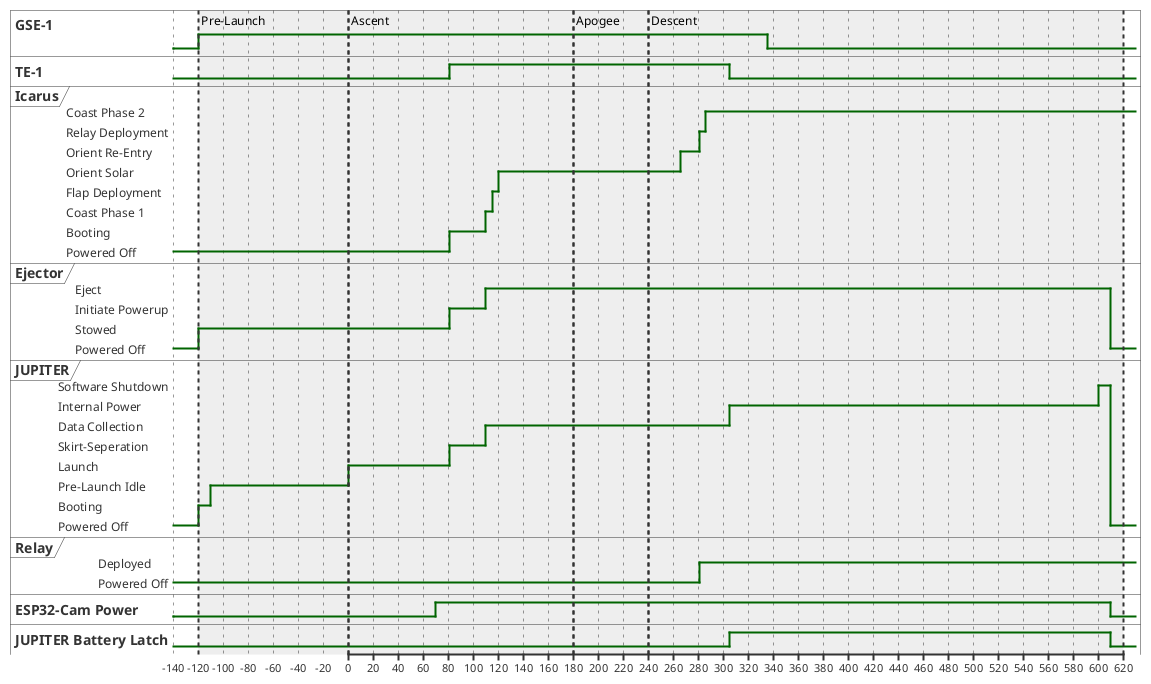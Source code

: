 @startuml ConOps

binary "GSE-1" as gse1
binary "TE-1" as te1

robust "Icarus" as icarus
robust "Ejector" as ejector
robust "JUPITER" as jupiter
robust "Relay" as relay

binary "ESP32-Cam Power" as esp32
binary "JUPITER Battery Latch" as latch

scale 20 as 25 pixels

@-140
gse1 is low
icarus is "Powered Off"
jupiter is "Powered Off"
ejector is "Powered Off"
relay is "Powered Off"
esp32 is low

@-120
gse1 is high
jupiter is "Booting"
ejector is "Stowed"

@-110
jupiter is "Pre-Launch Idle"

@0
jupiter is "Launch"

@70
esp32 is high

@81
te1 is high
jupiter is "Skirt-Seperation"
ejector is "Initiate Powerup"
icarus is "Booting"

@110
jupiter is "Data Collection"
ejector is "Eject"
icarus is "Coast Phase 1"

@115
icarus is "Flap Deployment"

@120
icarus is "Orient Solar"

@266
icarus is "Orient Re-Entry"

@281
icarus is "Relay Deployment"
relay is "Deployed"

@286
icarus is "Coast Phase 2"

@305
te1 is low
jupiter is "Internal Power"
latch is high

@335
gse1 is low

@600
jupiter is "Software Shutdown"

@610
jupiter is "Powered Off"
ejector is "Powered Off"
latch is low
esp32 is low

highlight -120 to 0 : Pre-Launch
highlight 0 to 180 : Ascent
highlight 180 to 240 : Apogee
highlight 240 to 620 : Descent

@enduml